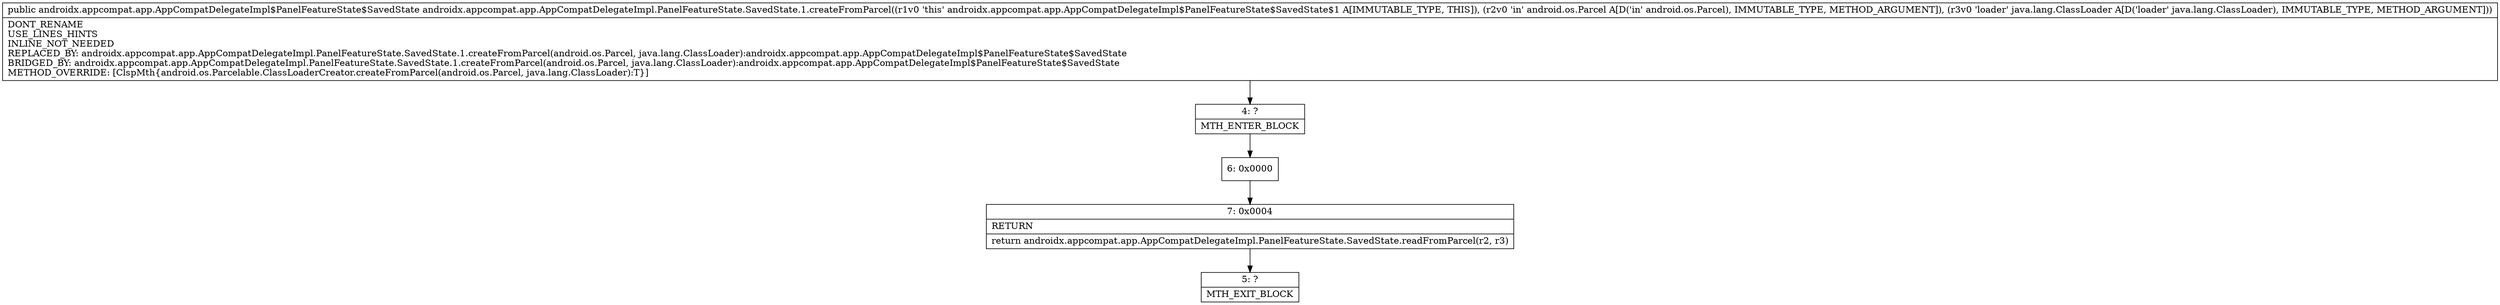 digraph "CFG forandroidx.appcompat.app.AppCompatDelegateImpl.PanelFeatureState.SavedState.1.createFromParcel(Landroid\/os\/Parcel;Ljava\/lang\/ClassLoader;)Landroidx\/appcompat\/app\/AppCompatDelegateImpl$PanelFeatureState$SavedState;" {
Node_4 [shape=record,label="{4\:\ ?|MTH_ENTER_BLOCK\l}"];
Node_6 [shape=record,label="{6\:\ 0x0000}"];
Node_7 [shape=record,label="{7\:\ 0x0004|RETURN\l|return androidx.appcompat.app.AppCompatDelegateImpl.PanelFeatureState.SavedState.readFromParcel(r2, r3)\l}"];
Node_5 [shape=record,label="{5\:\ ?|MTH_EXIT_BLOCK\l}"];
MethodNode[shape=record,label="{public androidx.appcompat.app.AppCompatDelegateImpl$PanelFeatureState$SavedState androidx.appcompat.app.AppCompatDelegateImpl.PanelFeatureState.SavedState.1.createFromParcel((r1v0 'this' androidx.appcompat.app.AppCompatDelegateImpl$PanelFeatureState$SavedState$1 A[IMMUTABLE_TYPE, THIS]), (r2v0 'in' android.os.Parcel A[D('in' android.os.Parcel), IMMUTABLE_TYPE, METHOD_ARGUMENT]), (r3v0 'loader' java.lang.ClassLoader A[D('loader' java.lang.ClassLoader), IMMUTABLE_TYPE, METHOD_ARGUMENT]))  | DONT_RENAME\lUSE_LINES_HINTS\lINLINE_NOT_NEEDED\lREPLACED_BY: androidx.appcompat.app.AppCompatDelegateImpl.PanelFeatureState.SavedState.1.createFromParcel(android.os.Parcel, java.lang.ClassLoader):androidx.appcompat.app.AppCompatDelegateImpl$PanelFeatureState$SavedState\lBRIDGED_BY: androidx.appcompat.app.AppCompatDelegateImpl.PanelFeatureState.SavedState.1.createFromParcel(android.os.Parcel, java.lang.ClassLoader):androidx.appcompat.app.AppCompatDelegateImpl$PanelFeatureState$SavedState\lMETHOD_OVERRIDE: [ClspMth\{android.os.Parcelable.ClassLoaderCreator.createFromParcel(android.os.Parcel, java.lang.ClassLoader):T\}]\l}"];
MethodNode -> Node_4;Node_4 -> Node_6;
Node_6 -> Node_7;
Node_7 -> Node_5;
}

